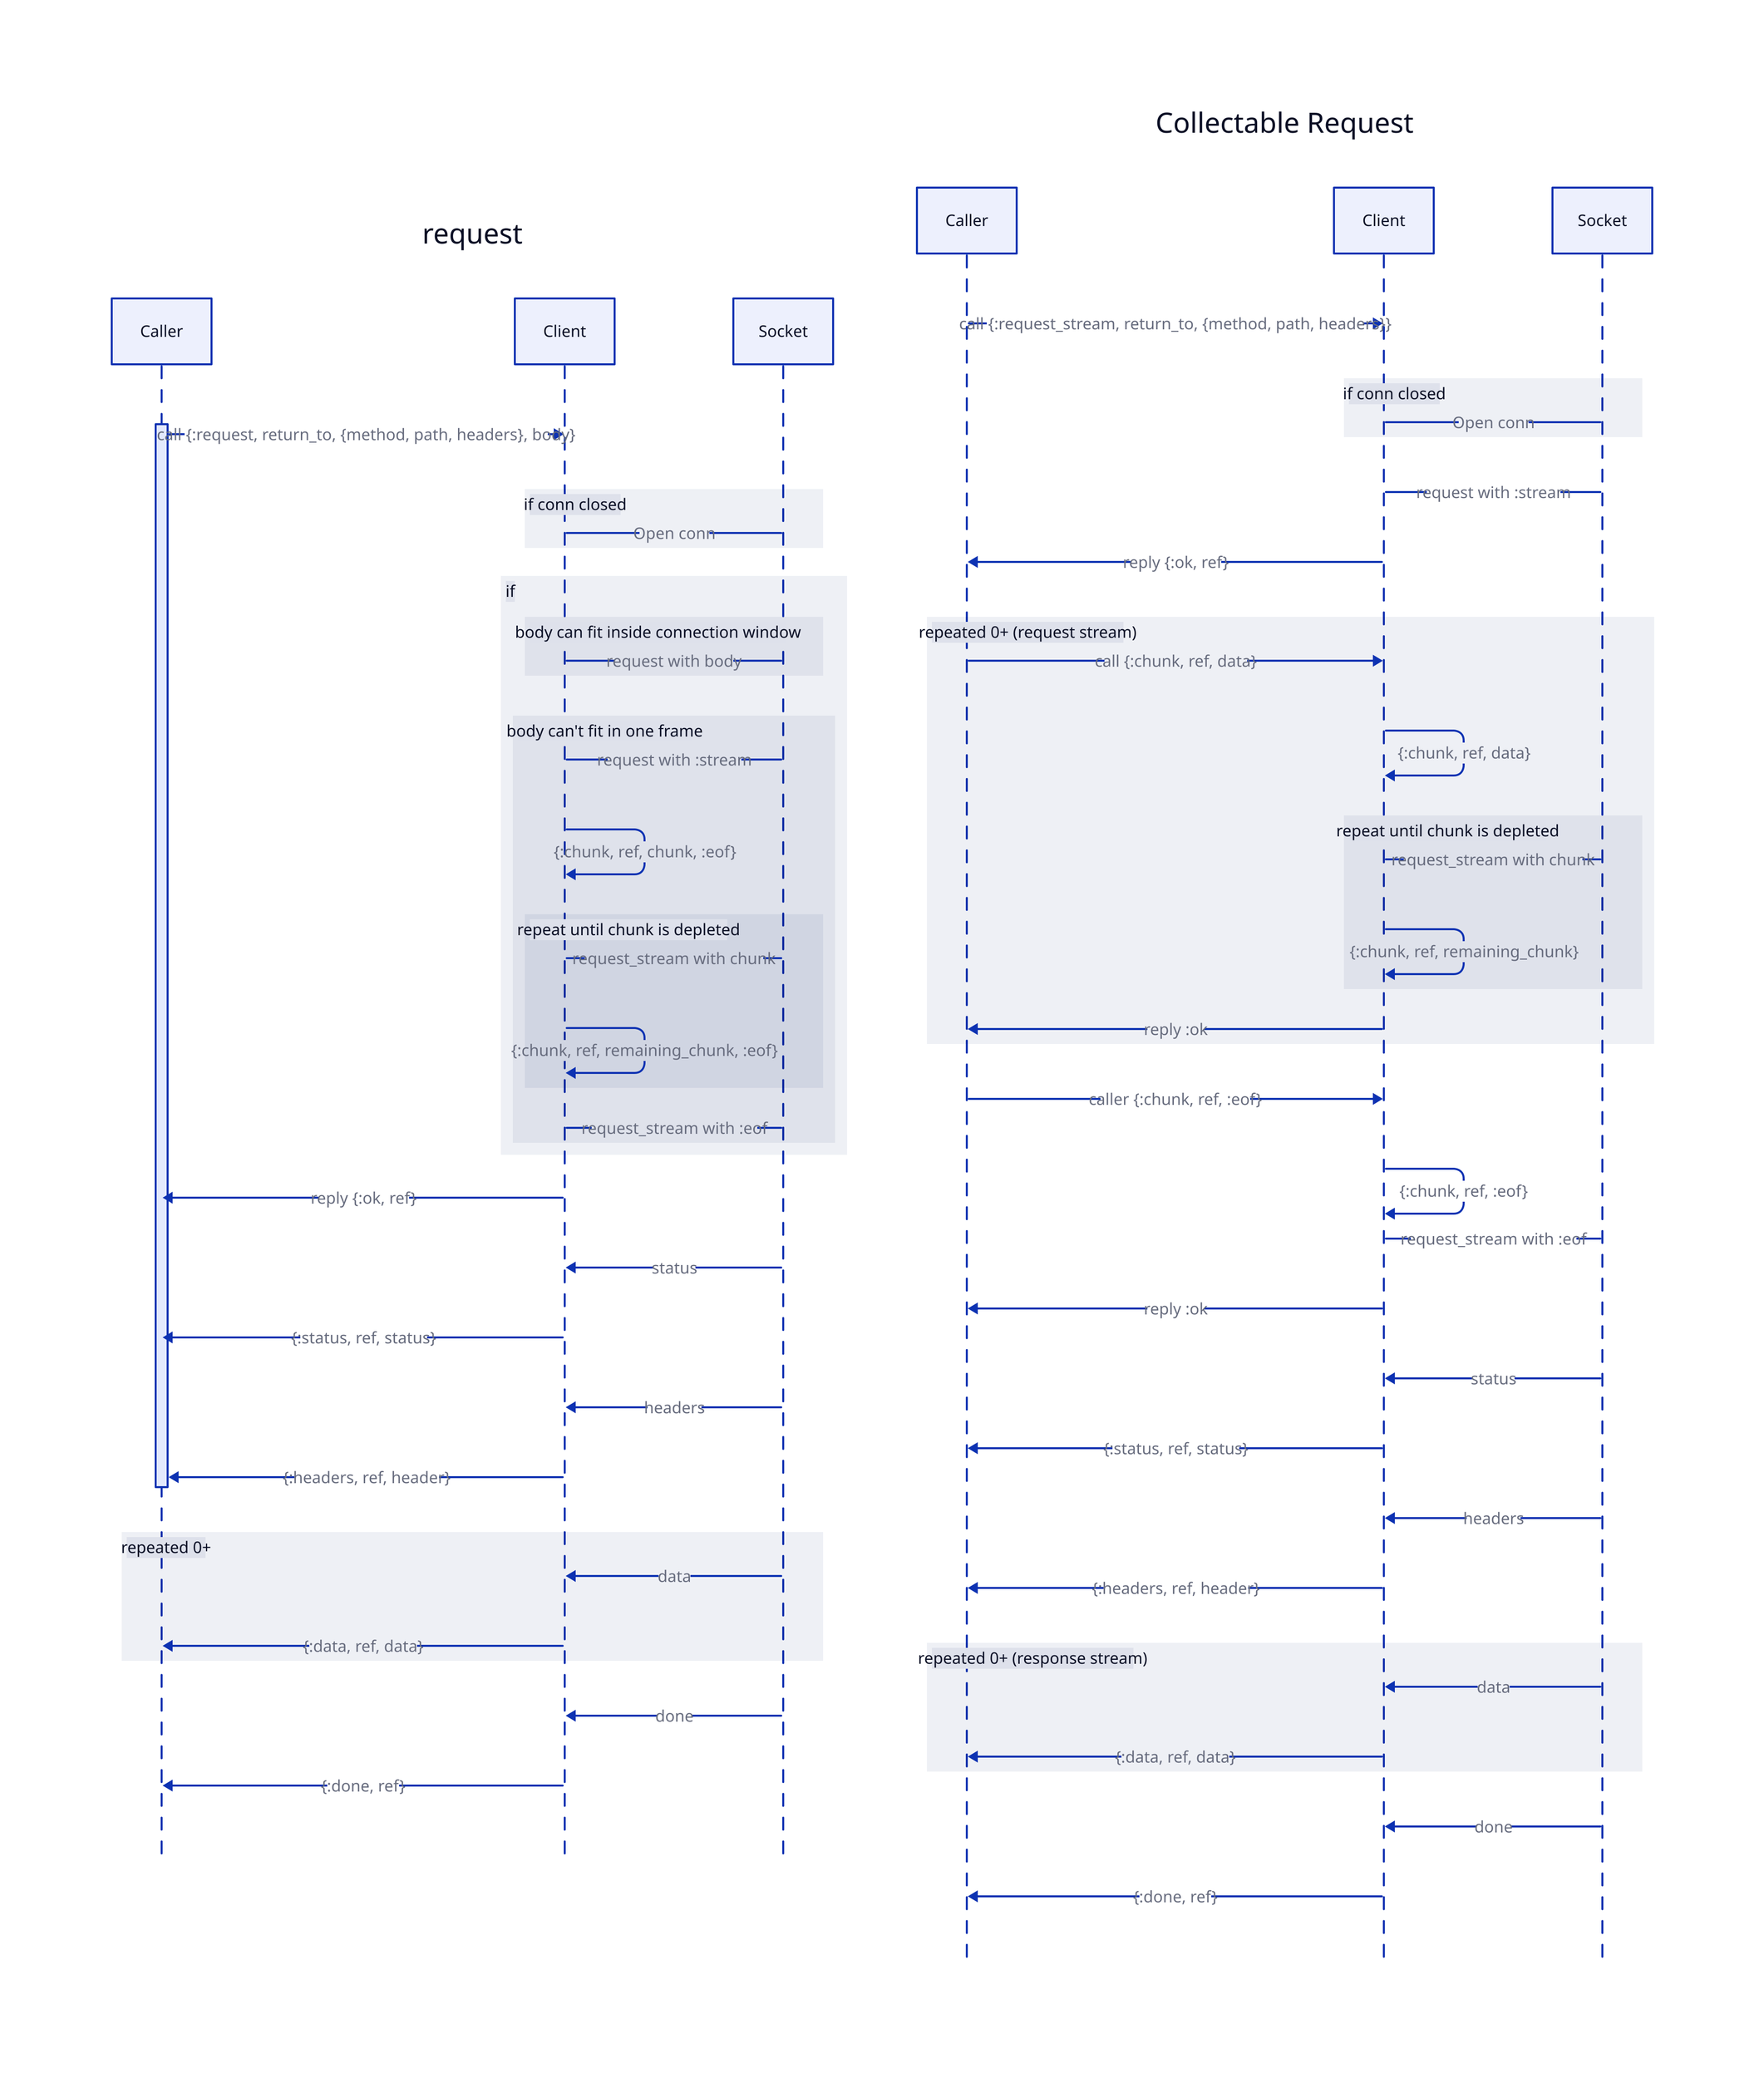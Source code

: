 request: {
  shape: sequence_diagram

  Caller
  Client
  Socket

  Caller.req_span -> Client: "call {:request, return_to, {method, path, headers}, body}"
  if conn closed: {
    Client -- Socket: Open conn
  }
  if: {
    body can fit inside connection window: {
      Client -- Socket: request with body
    }
    body can't fit in one frame: {
      Client -- Socket: request with :stream
      Client -> Client: "{:chunk, ref, chunk, :eof}"
      repeat until chunk is depleted: {
        Client -- Socket: request_stream with chunk
        Client -> Client: "{:chunk, ref, remaining_chunk, :eof}"
      }
      Client -- Socket: request_stream with :eof
    }
  }
  Client -> Caller: "reply {:ok, ref}"
  Client <- Socket: status
  Caller <- Client: "{:status, ref, status}"
  Client <- Socket: headers
  Caller.req_span <- Client: "{:headers, ref, header}"
  repeated 0+: {
    Client <- Socket: data
    Caller <- Client: "{:data, ref, data}"
  }
  Client <- Socket: done
  Caller <- Client: "{:done, ref}"
}

Collectable Request: {
  shape: sequence_diagram

  Caller
  Client
  Socket

  Caller -> Client: "call {:request_stream, return_to, {method, path, headers}}"
  if conn closed: {
    Client -- Socket: Open conn
  }
  Client -- Socket: request with :stream
  Caller <- Client: "reply {:ok, ref}"

  repeated 0+ (request stream): {
    Caller -> Client: "call {:chunk, ref, data}"
    Client -> Client: "{:chunk, ref, data}"
    repeat until chunk is depleted: {
      Client -- Socket: request_stream with chunk
      Client -> Client: "{:chunk, ref, remaining_chunk}"
    }
    Caller <- Client: "reply :ok"
  }
  Caller -> Client: "caller {:chunk, ref, :eof}"
  Client -> Client: "{:chunk, ref, :eof}"
  Client -- Socket: request_stream with :eof
  Caller <- Client: "reply :ok"

  Client <- Socket: status
  Caller <- Client: "{:status, ref, status}"
  Client <- Socket: headers
  Caller <- Client: "{:headers, ref, header}"
  repeated 0+ (response stream): {
    Client <- Socket: data
    Caller <- Client: "{:data, ref, data}"
  }
  Client <- Socket: done
  Caller <- Client: "{:done, ref}"
}
